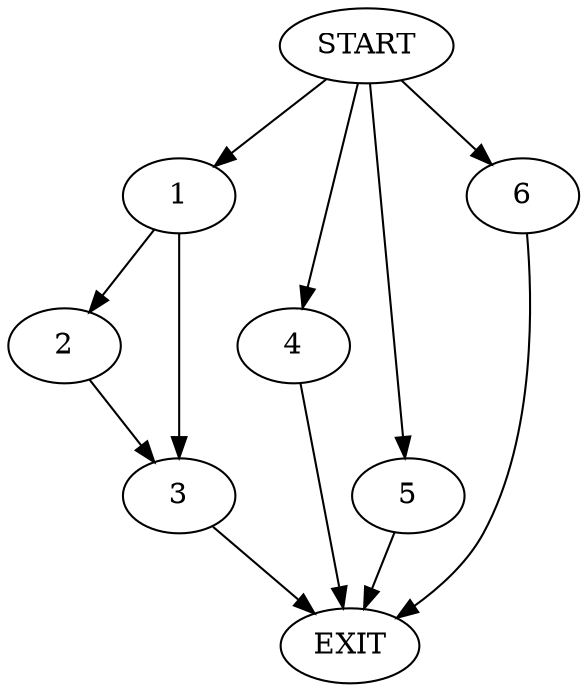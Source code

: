 digraph {
0 [label="START"]
7 [label="EXIT"]
0 -> 1
1 -> 2
1 -> 3
2 -> 3
3 -> 7
0 -> 4
4 -> 7
0 -> 5
5 -> 7
0 -> 6
6 -> 7
}
